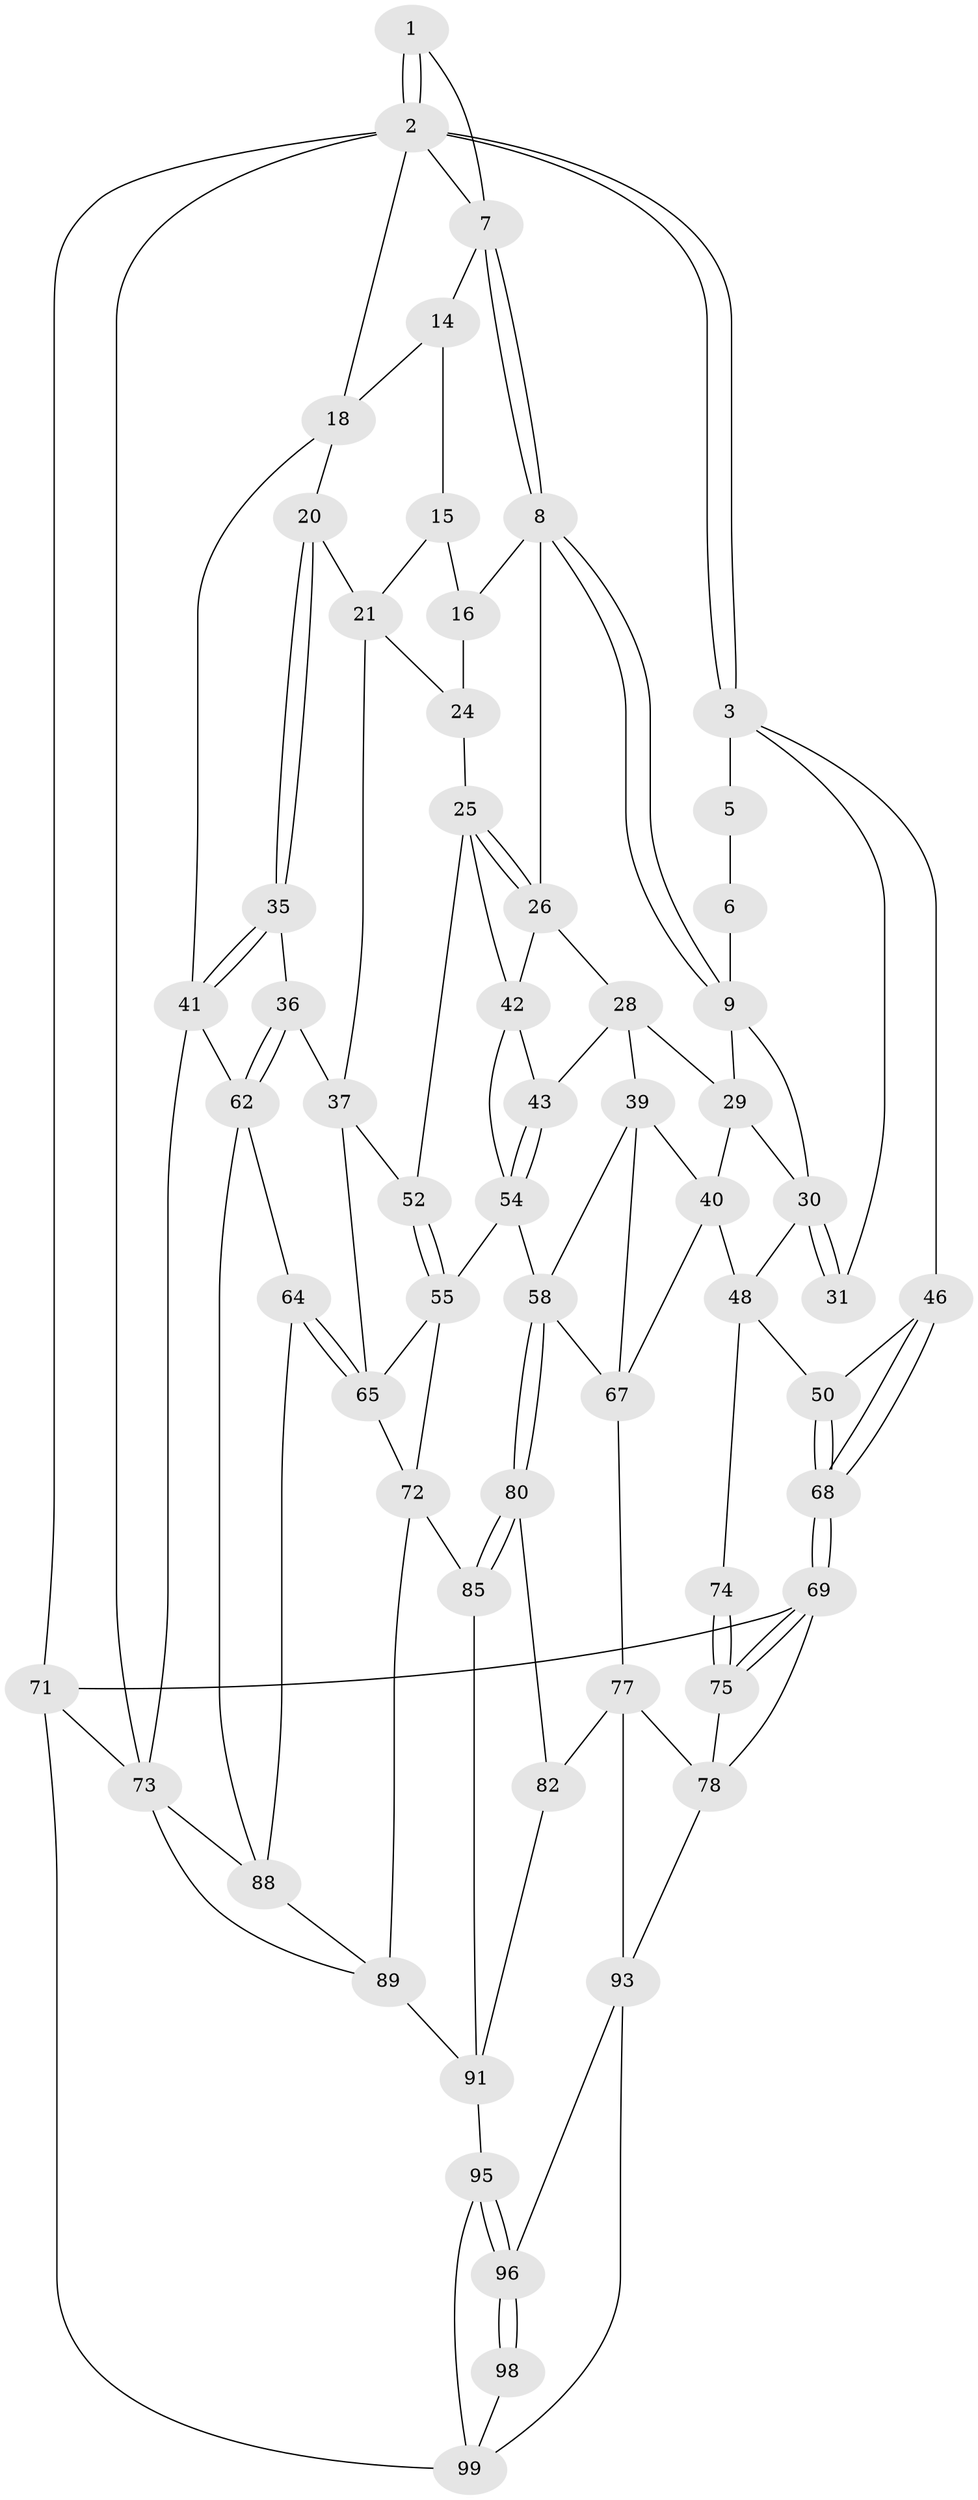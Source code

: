 // original degree distribution, {3: 0.029411764705882353, 6: 0.24509803921568626, 5: 0.4803921568627451, 4: 0.24509803921568626}
// Generated by graph-tools (version 1.1) at 2025/42/03/06/25 10:42:31]
// undirected, 60 vertices, 127 edges
graph export_dot {
graph [start="1"]
  node [color=gray90,style=filled];
  1 [pos="+0.1602339448539541+0"];
  2 [pos="+0+0",super="+13"];
  3 [pos="+0+0",super="+4"];
  5 [pos="+0.011396060605943769+0"];
  6 [pos="+0.1465794401463603+0.025358774559639526",super="+11"];
  7 [pos="+0.34060775714495256+0",super="+12"];
  8 [pos="+0.34223558914166047+0.05224406182262303",super="+17"];
  9 [pos="+0.3412568521414654+0.05473721771304366",super="+10"];
  14 [pos="+0.7452497517390398+0"];
  15 [pos="+0.7305077050555869+0",super="+22"];
  16 [pos="+0.688004381076852+0.03730192870285727",super="+23"];
  18 [pos="+1+0.22974746298855214",super="+19"];
  20 [pos="+0.8697601372347725+0.20129003362806866"];
  21 [pos="+0.8348058423962329+0.19446467894204889",super="+32"];
  24 [pos="+0.751153884596855+0.29378183332696683"];
  25 [pos="+0.6935978752061764+0.2883540740130592",super="+44"];
  26 [pos="+0.6046897666261943+0.22239208371089586",super="+27"];
  28 [pos="+0.4451664946037187+0.19359005388727044",super="+38"];
  29 [pos="+0.4176803221497155+0.16016525245029228",super="+33"];
  30 [pos="+0.20486239755208094+0.19598140256223645",super="+34"];
  31 [pos="+0.1633504098523795+0.19991806813580837"];
  35 [pos="+0.8819643794643427+0.3748287062108379"];
  36 [pos="+0.8718214902036769+0.3803504999240639"];
  37 [pos="+0.8198621269216063+0.3830341084626498",super="+51"];
  39 [pos="+0.39373292677018623+0.3780605946433044",super="+60"];
  40 [pos="+0.34248844595523753+0.3665179431192446",super="+53"];
  41 [pos="+1+0.2860136485646561",super="+61"];
  42 [pos="+0.583593370327987+0.25375151246510375",super="+45"];
  43 [pos="+0.4469921365337839+0.3481827946408398"];
  46 [pos="+0+0.19878519257341387",super="+47"];
  48 [pos="+0.12085649589900742+0.4493749851670111",super="+49"];
  50 [pos="+0+0.40305546351147065"];
  52 [pos="+0.7027240997129571+0.4244847124500743"];
  54 [pos="+0.5841026256546792+0.4099898666724758",super="+57"];
  55 [pos="+0.6793311562379454+0.5055835529529116",super="+56"];
  58 [pos="+0.5117177009098549+0.5690673677270308",super="+59"];
  62 [pos="+0.9955276967232252+0.7178734047297517",super="+63"];
  64 [pos="+0.933197602872139+0.7153906469244522"];
  65 [pos="+0.8046726788252887+0.6280448004706773",super="+66"];
  67 [pos="+0.26563972338108965+0.5704228397120115",super="+76"];
  68 [pos="+0+0.3970328159466111"];
  69 [pos="+0+0.7029915007413842",super="+70"];
  71 [pos="+0+1"];
  72 [pos="+0.6629649852200566+0.6203740917790629",super="+84"];
  73 [pos="+1+1",super="+102"];
  74 [pos="+0.09685468010310398+0.540236723581116"];
  75 [pos="+0+0.6610116120484623",super="+79"];
  77 [pos="+0.268126747521905+0.6570440008248479",super="+83"];
  78 [pos="+0.1495796249766182+0.6451368986039738",super="+87"];
  80 [pos="+0.49085204865150006+0.6212835994744845",super="+81"];
  82 [pos="+0.3441866597793724+0.7132443686165727"];
  85 [pos="+0.5893334970170095+0.7326075196622347",super="+86"];
  88 [pos="+0.8017670448860513+0.8013769073744557",super="+101"];
  89 [pos="+0.7339341434067073+0.8316119347366463",super="+90"];
  91 [pos="+0.5062653465483608+1",super="+92"];
  93 [pos="+0.25437930638613576+0.7431145451422205",super="+94"];
  95 [pos="+0.46627003856658444+1"];
  96 [pos="+0.35677704951114836+0.9869982153726949",super="+97"];
  98 [pos="+0.20788881223161568+0.8880588768014499"];
  99 [pos="+0.14754286139137268+0.8783502490877225",super="+100"];
  1 -- 2;
  1 -- 2;
  1 -- 7;
  2 -- 3;
  2 -- 3;
  2 -- 71;
  2 -- 73;
  2 -- 18;
  2 -- 7;
  3 -- 46;
  3 -- 5;
  3 -- 31;
  5 -- 6 [weight=2];
  6 -- 9;
  7 -- 8;
  7 -- 8;
  7 -- 14;
  8 -- 9;
  8 -- 9;
  8 -- 16;
  8 -- 26;
  9 -- 29;
  9 -- 30;
  14 -- 15;
  14 -- 18;
  15 -- 16 [weight=2];
  15 -- 21;
  16 -- 24;
  18 -- 41;
  18 -- 20;
  20 -- 21;
  20 -- 35;
  20 -- 35;
  21 -- 24;
  21 -- 37;
  24 -- 25;
  25 -- 26;
  25 -- 26;
  25 -- 52;
  25 -- 42;
  26 -- 42;
  26 -- 28;
  28 -- 29;
  28 -- 43;
  28 -- 39;
  29 -- 40;
  29 -- 30;
  30 -- 31;
  30 -- 31;
  30 -- 48;
  35 -- 36;
  35 -- 41;
  35 -- 41;
  36 -- 37;
  36 -- 62;
  36 -- 62;
  37 -- 65;
  37 -- 52;
  39 -- 40;
  39 -- 67;
  39 -- 58;
  40 -- 48;
  40 -- 67;
  41 -- 73;
  41 -- 62;
  42 -- 43;
  42 -- 54;
  43 -- 54;
  43 -- 54;
  46 -- 68;
  46 -- 68;
  46 -- 50;
  48 -- 50;
  48 -- 74;
  50 -- 68;
  50 -- 68;
  52 -- 55;
  52 -- 55;
  54 -- 58;
  54 -- 55;
  55 -- 65;
  55 -- 72;
  58 -- 80;
  58 -- 80;
  58 -- 67;
  62 -- 64;
  62 -- 88;
  64 -- 65;
  64 -- 65;
  64 -- 88;
  65 -- 72;
  67 -- 77;
  68 -- 69;
  68 -- 69;
  69 -- 75;
  69 -- 75;
  69 -- 71;
  69 -- 78;
  71 -- 73;
  71 -- 99;
  72 -- 89;
  72 -- 85;
  73 -- 88;
  73 -- 89;
  74 -- 75 [weight=2];
  74 -- 75;
  75 -- 78;
  77 -- 78;
  77 -- 82;
  77 -- 93;
  78 -- 93;
  80 -- 85 [weight=2];
  80 -- 85;
  80 -- 82;
  82 -- 91;
  85 -- 91;
  88 -- 89;
  89 -- 91;
  91 -- 95;
  93 -- 96;
  93 -- 99;
  95 -- 96;
  95 -- 96;
  95 -- 99;
  96 -- 98 [weight=2];
  96 -- 98;
  98 -- 99;
}
